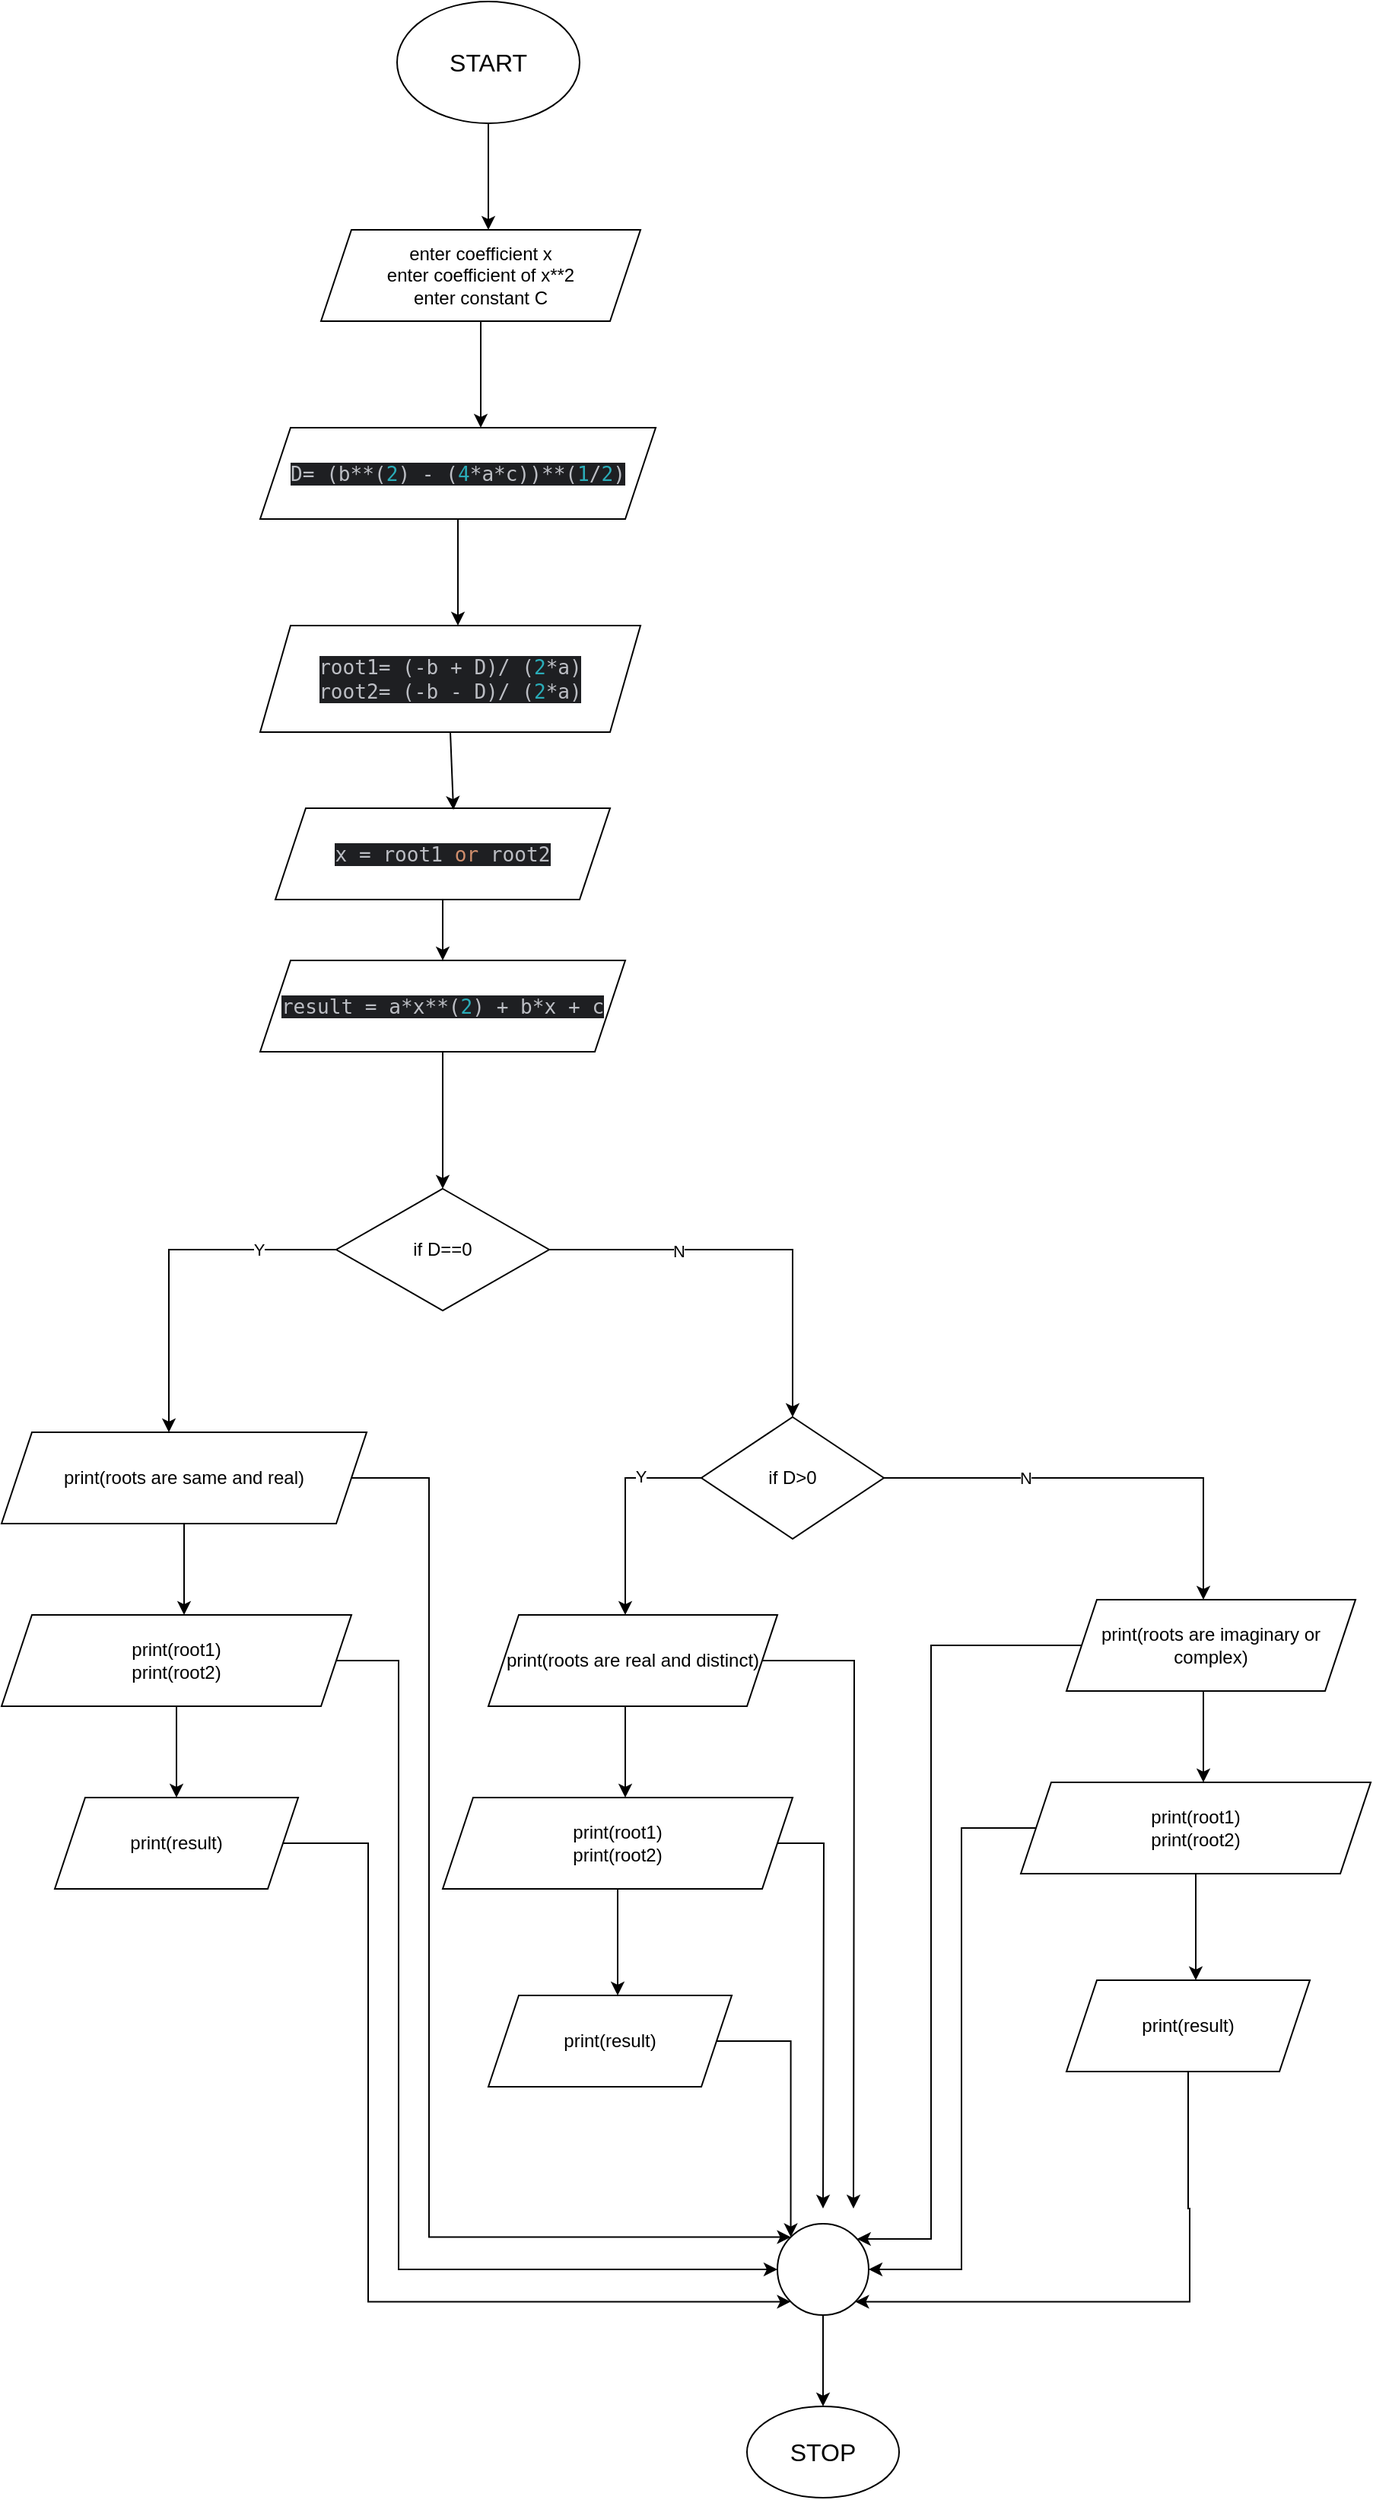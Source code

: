 <mxfile version="24.8.3">
  <diagram name="Page-1" id="yk3O-zCYYSrEch7NL9_1">
    <mxGraphModel grid="1" page="1" gridSize="10" guides="1" tooltips="1" connect="1" arrows="1" fold="1" pageScale="1" pageWidth="1169" pageHeight="1654" math="0" shadow="0">
      <root>
        <mxCell id="0" />
        <mxCell id="1" parent="0" />
        <mxCell id="ei9Jw1yKz31l8ufhNIbt-2" style="edgeStyle=orthogonalEdgeStyle;rounded=0;orthogonalLoop=1;jettySize=auto;html=1;" edge="1" parent="1" source="ei9Jw1yKz31l8ufhNIbt-1">
          <mxGeometry relative="1" as="geometry">
            <mxPoint x="380" y="160" as="targetPoint" />
          </mxGeometry>
        </mxCell>
        <mxCell id="ei9Jw1yKz31l8ufhNIbt-1" value="&lt;font size=&quot;3&quot;&gt;START&lt;/font&gt;" style="ellipse;whiteSpace=wrap;html=1;" vertex="1" parent="1">
          <mxGeometry x="320" y="10" width="120" height="80" as="geometry" />
        </mxCell>
        <mxCell id="ei9Jw1yKz31l8ufhNIbt-5" style="edgeStyle=orthogonalEdgeStyle;rounded=0;orthogonalLoop=1;jettySize=auto;html=1;" edge="1" parent="1" source="ei9Jw1yKz31l8ufhNIbt-3">
          <mxGeometry relative="1" as="geometry">
            <mxPoint x="375" y="290" as="targetPoint" />
          </mxGeometry>
        </mxCell>
        <mxCell id="ei9Jw1yKz31l8ufhNIbt-3" value="enter coefficient x&lt;div&gt;enter coefficient of x**2&lt;/div&gt;&lt;div&gt;enter constant C&lt;/div&gt;" style="shape=parallelogram;perimeter=parallelogramPerimeter;whiteSpace=wrap;html=1;fixedSize=1;" vertex="1" parent="1">
          <mxGeometry x="270" y="160" width="210" height="60" as="geometry" />
        </mxCell>
        <mxCell id="ei9Jw1yKz31l8ufhNIbt-7" style="edgeStyle=orthogonalEdgeStyle;rounded=0;orthogonalLoop=1;jettySize=auto;html=1;" edge="1" parent="1" source="ei9Jw1yKz31l8ufhNIbt-6">
          <mxGeometry relative="1" as="geometry">
            <mxPoint x="360" y="420" as="targetPoint" />
          </mxGeometry>
        </mxCell>
        <mxCell id="ei9Jw1yKz31l8ufhNIbt-6" value="&lt;div style=&quot;background-color:#1e1f22;color:#bcbec4&quot;&gt;&lt;pre style=&quot;font-family:&#39;JetBrains Mono&#39;,monospace;font-size:9.8pt;&quot;&gt;D= (b**(&lt;span style=&quot;color:#2aacb8;&quot;&gt;2&lt;/span&gt;) - (&lt;span style=&quot;color:#2aacb8;&quot;&gt;4&lt;/span&gt;*a*c))**(&lt;span style=&quot;color:#2aacb8;&quot;&gt;1&lt;/span&gt;/&lt;span style=&quot;color:#2aacb8;&quot;&gt;2&lt;/span&gt;)&lt;br&gt;&lt;/pre&gt;&lt;/div&gt;" style="shape=parallelogram;perimeter=parallelogramPerimeter;whiteSpace=wrap;html=1;fixedSize=1;" vertex="1" parent="1">
          <mxGeometry x="230" y="290" width="260" height="60" as="geometry" />
        </mxCell>
        <mxCell id="ei9Jw1yKz31l8ufhNIbt-8" value="&lt;div style=&quot;background-color:#1e1f22;color:#bcbec4&quot;&gt;&lt;pre style=&quot;font-family:&#39;JetBrains Mono&#39;,monospace;font-size:9.8pt;&quot;&gt;root1= (-b + D)/ (&lt;span style=&quot;color:#2aacb8;&quot;&gt;2&lt;/span&gt;*a)&lt;br&gt;root2= (-b - D)/ (&lt;span style=&quot;color:#2aacb8;&quot;&gt;2&lt;/span&gt;*a)&lt;/pre&gt;&lt;/div&gt;" style="shape=parallelogram;perimeter=parallelogramPerimeter;whiteSpace=wrap;html=1;fixedSize=1;" vertex="1" parent="1">
          <mxGeometry x="230" y="420" width="250" height="70" as="geometry" />
        </mxCell>
        <mxCell id="ei9Jw1yKz31l8ufhNIbt-20" style="edgeStyle=orthogonalEdgeStyle;rounded=0;orthogonalLoop=1;jettySize=auto;html=1;entryX=0.5;entryY=0;entryDx=0;entryDy=0;" edge="1" parent="1" source="ei9Jw1yKz31l8ufhNIbt-10" target="ei9Jw1yKz31l8ufhNIbt-18">
          <mxGeometry relative="1" as="geometry" />
        </mxCell>
        <mxCell id="ei9Jw1yKz31l8ufhNIbt-10" value="&lt;div style=&quot;background-color:#1e1f22;color:#bcbec4&quot;&gt;&lt;pre style=&quot;font-family:&#39;JetBrains Mono&#39;,monospace;font-size:9.8pt;&quot;&gt;x = root1 &lt;span style=&quot;color:#cf8e6d;&quot;&gt;or &lt;/span&gt;root2&lt;/pre&gt;&lt;/div&gt;" style="shape=parallelogram;perimeter=parallelogramPerimeter;whiteSpace=wrap;html=1;fixedSize=1;" vertex="1" parent="1">
          <mxGeometry x="240" y="540" width="220" height="60" as="geometry" />
        </mxCell>
        <mxCell id="ei9Jw1yKz31l8ufhNIbt-15" value="" style="endArrow=classic;html=1;rounded=0;exitX=0.5;exitY=1;exitDx=0;exitDy=0;entryX=0.532;entryY=0.017;entryDx=0;entryDy=0;entryPerimeter=0;" edge="1" parent="1" source="ei9Jw1yKz31l8ufhNIbt-8" target="ei9Jw1yKz31l8ufhNIbt-10">
          <mxGeometry width="50" height="50" relative="1" as="geometry">
            <mxPoint x="430" y="490" as="sourcePoint" />
            <mxPoint x="480" y="440" as="targetPoint" />
          </mxGeometry>
        </mxCell>
        <mxCell id="ei9Jw1yKz31l8ufhNIbt-22" style="edgeStyle=orthogonalEdgeStyle;rounded=0;orthogonalLoop=1;jettySize=auto;html=1;" edge="1" parent="1" source="ei9Jw1yKz31l8ufhNIbt-18">
          <mxGeometry relative="1" as="geometry">
            <mxPoint x="350" y="790" as="targetPoint" />
          </mxGeometry>
        </mxCell>
        <mxCell id="ei9Jw1yKz31l8ufhNIbt-18" value="&lt;div style=&quot;background-color:#1e1f22;color:#bcbec4&quot;&gt;&lt;pre style=&quot;font-family:&#39;JetBrains Mono&#39;,monospace;font-size:9.8pt;&quot;&gt;&lt;pre style=&quot;font-family: &amp;quot;JetBrains Mono&amp;quot;, monospace; font-size: 9.8pt;&quot;&gt;result = a*x**(&lt;span style=&quot;color: rgb(42, 172, 184);&quot;&gt;2&lt;/span&gt;) + b*x + c&lt;/pre&gt;&lt;/pre&gt;&lt;/div&gt;" style="shape=parallelogram;perimeter=parallelogramPerimeter;whiteSpace=wrap;html=1;fixedSize=1;" vertex="1" parent="1">
          <mxGeometry x="230" y="640" width="240" height="60" as="geometry" />
        </mxCell>
        <mxCell id="ei9Jw1yKz31l8ufhNIbt-23" style="edgeStyle=orthogonalEdgeStyle;rounded=0;orthogonalLoop=1;jettySize=auto;html=1;" edge="1" parent="1" source="ei9Jw1yKz31l8ufhNIbt-21">
          <mxGeometry relative="1" as="geometry">
            <mxPoint x="170" y="950" as="targetPoint" />
            <Array as="points">
              <mxPoint x="170" y="830" />
            </Array>
          </mxGeometry>
        </mxCell>
        <mxCell id="ei9Jw1yKz31l8ufhNIbt-30" value="Y" style="edgeLabel;html=1;align=center;verticalAlign=middle;resizable=0;points=[];" vertex="1" connectable="0" parent="ei9Jw1yKz31l8ufhNIbt-23">
          <mxGeometry x="-0.556" relative="1" as="geometry">
            <mxPoint as="offset" />
          </mxGeometry>
        </mxCell>
        <mxCell id="ei9Jw1yKz31l8ufhNIbt-31" style="edgeStyle=orthogonalEdgeStyle;rounded=0;orthogonalLoop=1;jettySize=auto;html=1;" edge="1" parent="1" source="ei9Jw1yKz31l8ufhNIbt-21">
          <mxGeometry relative="1" as="geometry">
            <mxPoint x="580" y="940" as="targetPoint" />
            <Array as="points">
              <mxPoint x="580" y="830" />
            </Array>
          </mxGeometry>
        </mxCell>
        <mxCell id="ei9Jw1yKz31l8ufhNIbt-32" value="N" style="edgeLabel;html=1;align=center;verticalAlign=middle;resizable=0;points=[];" vertex="1" connectable="0" parent="ei9Jw1yKz31l8ufhNIbt-31">
          <mxGeometry x="-0.37" y="-1" relative="1" as="geometry">
            <mxPoint as="offset" />
          </mxGeometry>
        </mxCell>
        <mxCell id="ei9Jw1yKz31l8ufhNIbt-21" value="if D==0" style="rhombus;whiteSpace=wrap;html=1;" vertex="1" parent="1">
          <mxGeometry x="280" y="790" width="140" height="80" as="geometry" />
        </mxCell>
        <mxCell id="ei9Jw1yKz31l8ufhNIbt-25" style="edgeStyle=orthogonalEdgeStyle;rounded=0;orthogonalLoop=1;jettySize=auto;html=1;" edge="1" parent="1" source="ei9Jw1yKz31l8ufhNIbt-24">
          <mxGeometry relative="1" as="geometry">
            <mxPoint x="180" y="1070" as="targetPoint" />
          </mxGeometry>
        </mxCell>
        <mxCell id="ei9Jw1yKz31l8ufhNIbt-52" style="edgeStyle=orthogonalEdgeStyle;rounded=0;orthogonalLoop=1;jettySize=auto;html=1;entryX=0;entryY=0;entryDx=0;entryDy=0;" edge="1" parent="1" source="ei9Jw1yKz31l8ufhNIbt-24" target="ei9Jw1yKz31l8ufhNIbt-51">
          <mxGeometry relative="1" as="geometry">
            <mxPoint x="340" y="1482" as="targetPoint" />
            <Array as="points">
              <mxPoint x="341" y="980" />
              <mxPoint x="341" y="1479" />
            </Array>
          </mxGeometry>
        </mxCell>
        <mxCell id="ei9Jw1yKz31l8ufhNIbt-24" value="print(roots are same and real)" style="shape=parallelogram;perimeter=parallelogramPerimeter;whiteSpace=wrap;html=1;fixedSize=1;" vertex="1" parent="1">
          <mxGeometry x="60" y="950" width="240" height="60" as="geometry" />
        </mxCell>
        <mxCell id="ei9Jw1yKz31l8ufhNIbt-27" style="edgeStyle=orthogonalEdgeStyle;rounded=0;orthogonalLoop=1;jettySize=auto;html=1;" edge="1" parent="1" source="ei9Jw1yKz31l8ufhNIbt-26">
          <mxGeometry relative="1" as="geometry">
            <mxPoint x="175" y="1190" as="targetPoint" />
          </mxGeometry>
        </mxCell>
        <mxCell id="ei9Jw1yKz31l8ufhNIbt-53" style="edgeStyle=orthogonalEdgeStyle;rounded=0;orthogonalLoop=1;jettySize=auto;html=1;entryX=0;entryY=0.5;entryDx=0;entryDy=0;" edge="1" parent="1" source="ei9Jw1yKz31l8ufhNIbt-26" target="ei9Jw1yKz31l8ufhNIbt-51">
          <mxGeometry relative="1" as="geometry">
            <mxPoint x="320" y="1521" as="targetPoint" />
            <Array as="points">
              <mxPoint x="321" y="1100" />
              <mxPoint x="321" y="1500" />
            </Array>
          </mxGeometry>
        </mxCell>
        <mxCell id="ei9Jw1yKz31l8ufhNIbt-26" value="print(root1)&lt;div&gt;print(root2)&lt;/div&gt;" style="shape=parallelogram;perimeter=parallelogramPerimeter;whiteSpace=wrap;html=1;fixedSize=1;" vertex="1" parent="1">
          <mxGeometry x="60" y="1070" width="230" height="60" as="geometry" />
        </mxCell>
        <mxCell id="ei9Jw1yKz31l8ufhNIbt-54" style="edgeStyle=orthogonalEdgeStyle;rounded=0;orthogonalLoop=1;jettySize=auto;html=1;entryX=0;entryY=1;entryDx=0;entryDy=0;" edge="1" parent="1" source="ei9Jw1yKz31l8ufhNIbt-29" target="ei9Jw1yKz31l8ufhNIbt-51">
          <mxGeometry relative="1" as="geometry">
            <mxPoint x="300" y="1520" as="targetPoint" />
            <Array as="points">
              <mxPoint x="301" y="1220" />
              <mxPoint x="301" y="1521" />
            </Array>
          </mxGeometry>
        </mxCell>
        <mxCell id="ei9Jw1yKz31l8ufhNIbt-29" value="print(result)" style="shape=parallelogram;perimeter=parallelogramPerimeter;whiteSpace=wrap;html=1;fixedSize=1;" vertex="1" parent="1">
          <mxGeometry x="95" y="1190" width="160" height="60" as="geometry" />
        </mxCell>
        <mxCell id="ei9Jw1yKz31l8ufhNIbt-34" style="edgeStyle=orthogonalEdgeStyle;rounded=0;orthogonalLoop=1;jettySize=auto;html=1;" edge="1" parent="1" source="ei9Jw1yKz31l8ufhNIbt-33">
          <mxGeometry relative="1" as="geometry">
            <mxPoint x="470" y="1070" as="targetPoint" />
            <Array as="points">
              <mxPoint x="470" y="980" />
              <mxPoint x="470" y="1070" />
            </Array>
          </mxGeometry>
        </mxCell>
        <mxCell id="ei9Jw1yKz31l8ufhNIbt-49" value="Y" style="edgeLabel;html=1;align=center;verticalAlign=middle;resizable=0;points=[];" vertex="1" connectable="0" parent="ei9Jw1yKz31l8ufhNIbt-34">
          <mxGeometry x="-0.429" y="-1" relative="1" as="geometry">
            <mxPoint as="offset" />
          </mxGeometry>
        </mxCell>
        <mxCell id="ei9Jw1yKz31l8ufhNIbt-40" style="edgeStyle=orthogonalEdgeStyle;rounded=0;orthogonalLoop=1;jettySize=auto;html=1;" edge="1" parent="1" source="ei9Jw1yKz31l8ufhNIbt-33">
          <mxGeometry relative="1" as="geometry">
            <mxPoint x="850" y="1060" as="targetPoint" />
            <Array as="points">
              <mxPoint x="850" y="980" />
              <mxPoint x="850" y="1060" />
            </Array>
          </mxGeometry>
        </mxCell>
        <mxCell id="ei9Jw1yKz31l8ufhNIbt-50" value="N" style="edgeLabel;html=1;align=center;verticalAlign=middle;resizable=0;points=[];" vertex="1" connectable="0" parent="ei9Jw1yKz31l8ufhNIbt-40">
          <mxGeometry x="-0.359" relative="1" as="geometry">
            <mxPoint as="offset" />
          </mxGeometry>
        </mxCell>
        <mxCell id="ei9Jw1yKz31l8ufhNIbt-33" value="if D&amp;gt;0" style="rhombus;whiteSpace=wrap;html=1;" vertex="1" parent="1">
          <mxGeometry x="520" y="940" width="120" height="80" as="geometry" />
        </mxCell>
        <mxCell id="ei9Jw1yKz31l8ufhNIbt-57" style="edgeStyle=orthogonalEdgeStyle;rounded=0;orthogonalLoop=1;jettySize=auto;html=1;" edge="1" parent="1" source="ei9Jw1yKz31l8ufhNIbt-35">
          <mxGeometry relative="1" as="geometry">
            <mxPoint x="620" y="1460" as="targetPoint" />
          </mxGeometry>
        </mxCell>
        <mxCell id="ei9Jw1yKz31l8ufhNIbt-35" value="print(roots are real and distinct)" style="shape=parallelogram;perimeter=parallelogramPerimeter;whiteSpace=wrap;html=1;fixedSize=1;" vertex="1" parent="1">
          <mxGeometry x="380" y="1070" width="190" height="60" as="geometry" />
        </mxCell>
        <mxCell id="ei9Jw1yKz31l8ufhNIbt-36" style="edgeStyle=orthogonalEdgeStyle;rounded=0;orthogonalLoop=1;jettySize=auto;html=1;" edge="1" parent="1">
          <mxGeometry relative="1" as="geometry">
            <mxPoint x="470" y="1190" as="targetPoint" />
            <mxPoint x="470" y="1130" as="sourcePoint" />
          </mxGeometry>
        </mxCell>
        <mxCell id="ei9Jw1yKz31l8ufhNIbt-37" style="edgeStyle=orthogonalEdgeStyle;rounded=0;orthogonalLoop=1;jettySize=auto;html=1;" edge="1" parent="1" source="ei9Jw1yKz31l8ufhNIbt-38">
          <mxGeometry relative="1" as="geometry">
            <mxPoint x="465" y="1320" as="targetPoint" />
          </mxGeometry>
        </mxCell>
        <mxCell id="ei9Jw1yKz31l8ufhNIbt-56" style="edgeStyle=orthogonalEdgeStyle;rounded=0;orthogonalLoop=1;jettySize=auto;html=1;" edge="1" parent="1" source="ei9Jw1yKz31l8ufhNIbt-38">
          <mxGeometry relative="1" as="geometry">
            <mxPoint x="600" y="1460" as="targetPoint" />
          </mxGeometry>
        </mxCell>
        <mxCell id="ei9Jw1yKz31l8ufhNIbt-38" value="print(root1)&lt;div&gt;print(root2)&lt;/div&gt;" style="shape=parallelogram;perimeter=parallelogramPerimeter;whiteSpace=wrap;html=1;fixedSize=1;" vertex="1" parent="1">
          <mxGeometry x="350" y="1190" width="230" height="60" as="geometry" />
        </mxCell>
        <mxCell id="ei9Jw1yKz31l8ufhNIbt-55" style="edgeStyle=orthogonalEdgeStyle;rounded=0;orthogonalLoop=1;jettySize=auto;html=1;entryX=0;entryY=0;entryDx=0;entryDy=0;" edge="1" parent="1" source="ei9Jw1yKz31l8ufhNIbt-39" target="ei9Jw1yKz31l8ufhNIbt-51">
          <mxGeometry relative="1" as="geometry" />
        </mxCell>
        <mxCell id="ei9Jw1yKz31l8ufhNIbt-39" value="print(result)" style="shape=parallelogram;perimeter=parallelogramPerimeter;whiteSpace=wrap;html=1;fixedSize=1;" vertex="1" parent="1">
          <mxGeometry x="380" y="1320" width="160" height="60" as="geometry" />
        </mxCell>
        <mxCell id="ei9Jw1yKz31l8ufhNIbt-58" style="edgeStyle=orthogonalEdgeStyle;rounded=0;orthogonalLoop=1;jettySize=auto;html=1;" edge="1" parent="1" source="ei9Jw1yKz31l8ufhNIbt-44" target="ei9Jw1yKz31l8ufhNIbt-51">
          <mxGeometry relative="1" as="geometry">
            <mxPoint x="670" y="1480" as="targetPoint" />
            <Array as="points">
              <mxPoint x="671" y="1090" />
              <mxPoint x="671" y="1480" />
            </Array>
          </mxGeometry>
        </mxCell>
        <mxCell id="ei9Jw1yKz31l8ufhNIbt-44" value="print(roots are imaginary or&lt;div&gt;complex)&lt;/div&gt;" style="shape=parallelogram;perimeter=parallelogramPerimeter;whiteSpace=wrap;html=1;fixedSize=1;" vertex="1" parent="1">
          <mxGeometry x="760" y="1060" width="190" height="60" as="geometry" />
        </mxCell>
        <mxCell id="ei9Jw1yKz31l8ufhNIbt-45" style="edgeStyle=orthogonalEdgeStyle;rounded=0;orthogonalLoop=1;jettySize=auto;html=1;" edge="1" parent="1">
          <mxGeometry relative="1" as="geometry">
            <mxPoint x="850" y="1180" as="targetPoint" />
            <mxPoint x="850" y="1120" as="sourcePoint" />
          </mxGeometry>
        </mxCell>
        <mxCell id="ei9Jw1yKz31l8ufhNIbt-46" style="edgeStyle=orthogonalEdgeStyle;rounded=0;orthogonalLoop=1;jettySize=auto;html=1;" edge="1" parent="1" source="ei9Jw1yKz31l8ufhNIbt-47">
          <mxGeometry relative="1" as="geometry">
            <mxPoint x="845" y="1310" as="targetPoint" />
          </mxGeometry>
        </mxCell>
        <mxCell id="ei9Jw1yKz31l8ufhNIbt-59" style="edgeStyle=orthogonalEdgeStyle;rounded=0;orthogonalLoop=1;jettySize=auto;html=1;entryX=1;entryY=0.5;entryDx=0;entryDy=0;" edge="1" parent="1" source="ei9Jw1yKz31l8ufhNIbt-47" target="ei9Jw1yKz31l8ufhNIbt-51">
          <mxGeometry relative="1" as="geometry">
            <mxPoint x="690" y="1500" as="targetPoint" />
            <Array as="points">
              <mxPoint x="691" y="1210" />
              <mxPoint x="691" y="1500" />
            </Array>
          </mxGeometry>
        </mxCell>
        <mxCell id="ei9Jw1yKz31l8ufhNIbt-47" value="print(root1)&lt;div&gt;print(root2)&lt;/div&gt;" style="shape=parallelogram;perimeter=parallelogramPerimeter;whiteSpace=wrap;html=1;fixedSize=1;" vertex="1" parent="1">
          <mxGeometry x="730" y="1180" width="230" height="60" as="geometry" />
        </mxCell>
        <mxCell id="ei9Jw1yKz31l8ufhNIbt-60" style="edgeStyle=orthogonalEdgeStyle;rounded=0;orthogonalLoop=1;jettySize=auto;html=1;entryX=1;entryY=1;entryDx=0;entryDy=0;" edge="1" parent="1" source="ei9Jw1yKz31l8ufhNIbt-48" target="ei9Jw1yKz31l8ufhNIbt-51">
          <mxGeometry relative="1" as="geometry">
            <mxPoint x="840" y="1520" as="targetPoint" />
            <Array as="points">
              <mxPoint x="840" y="1460" />
              <mxPoint x="841" y="1460" />
              <mxPoint x="841" y="1521" />
            </Array>
          </mxGeometry>
        </mxCell>
        <mxCell id="ei9Jw1yKz31l8ufhNIbt-48" value="print(result)" style="shape=parallelogram;perimeter=parallelogramPerimeter;whiteSpace=wrap;html=1;fixedSize=1;" vertex="1" parent="1">
          <mxGeometry x="760" y="1310" width="160" height="60" as="geometry" />
        </mxCell>
        <mxCell id="ei9Jw1yKz31l8ufhNIbt-62" style="edgeStyle=orthogonalEdgeStyle;rounded=0;orthogonalLoop=1;jettySize=auto;html=1;entryX=0.5;entryY=0;entryDx=0;entryDy=0;" edge="1" parent="1" source="ei9Jw1yKz31l8ufhNIbt-51" target="ei9Jw1yKz31l8ufhNIbt-61">
          <mxGeometry relative="1" as="geometry" />
        </mxCell>
        <mxCell id="ei9Jw1yKz31l8ufhNIbt-51" value="" style="ellipse;whiteSpace=wrap;html=1;aspect=fixed;" vertex="1" parent="1">
          <mxGeometry x="570" y="1470" width="60" height="60" as="geometry" />
        </mxCell>
        <mxCell id="ei9Jw1yKz31l8ufhNIbt-61" value="&lt;font size=&quot;3&quot;&gt;STOP&lt;/font&gt;" style="ellipse;whiteSpace=wrap;html=1;" vertex="1" parent="1">
          <mxGeometry x="550" y="1590" width="100" height="60" as="geometry" />
        </mxCell>
      </root>
    </mxGraphModel>
  </diagram>
</mxfile>

